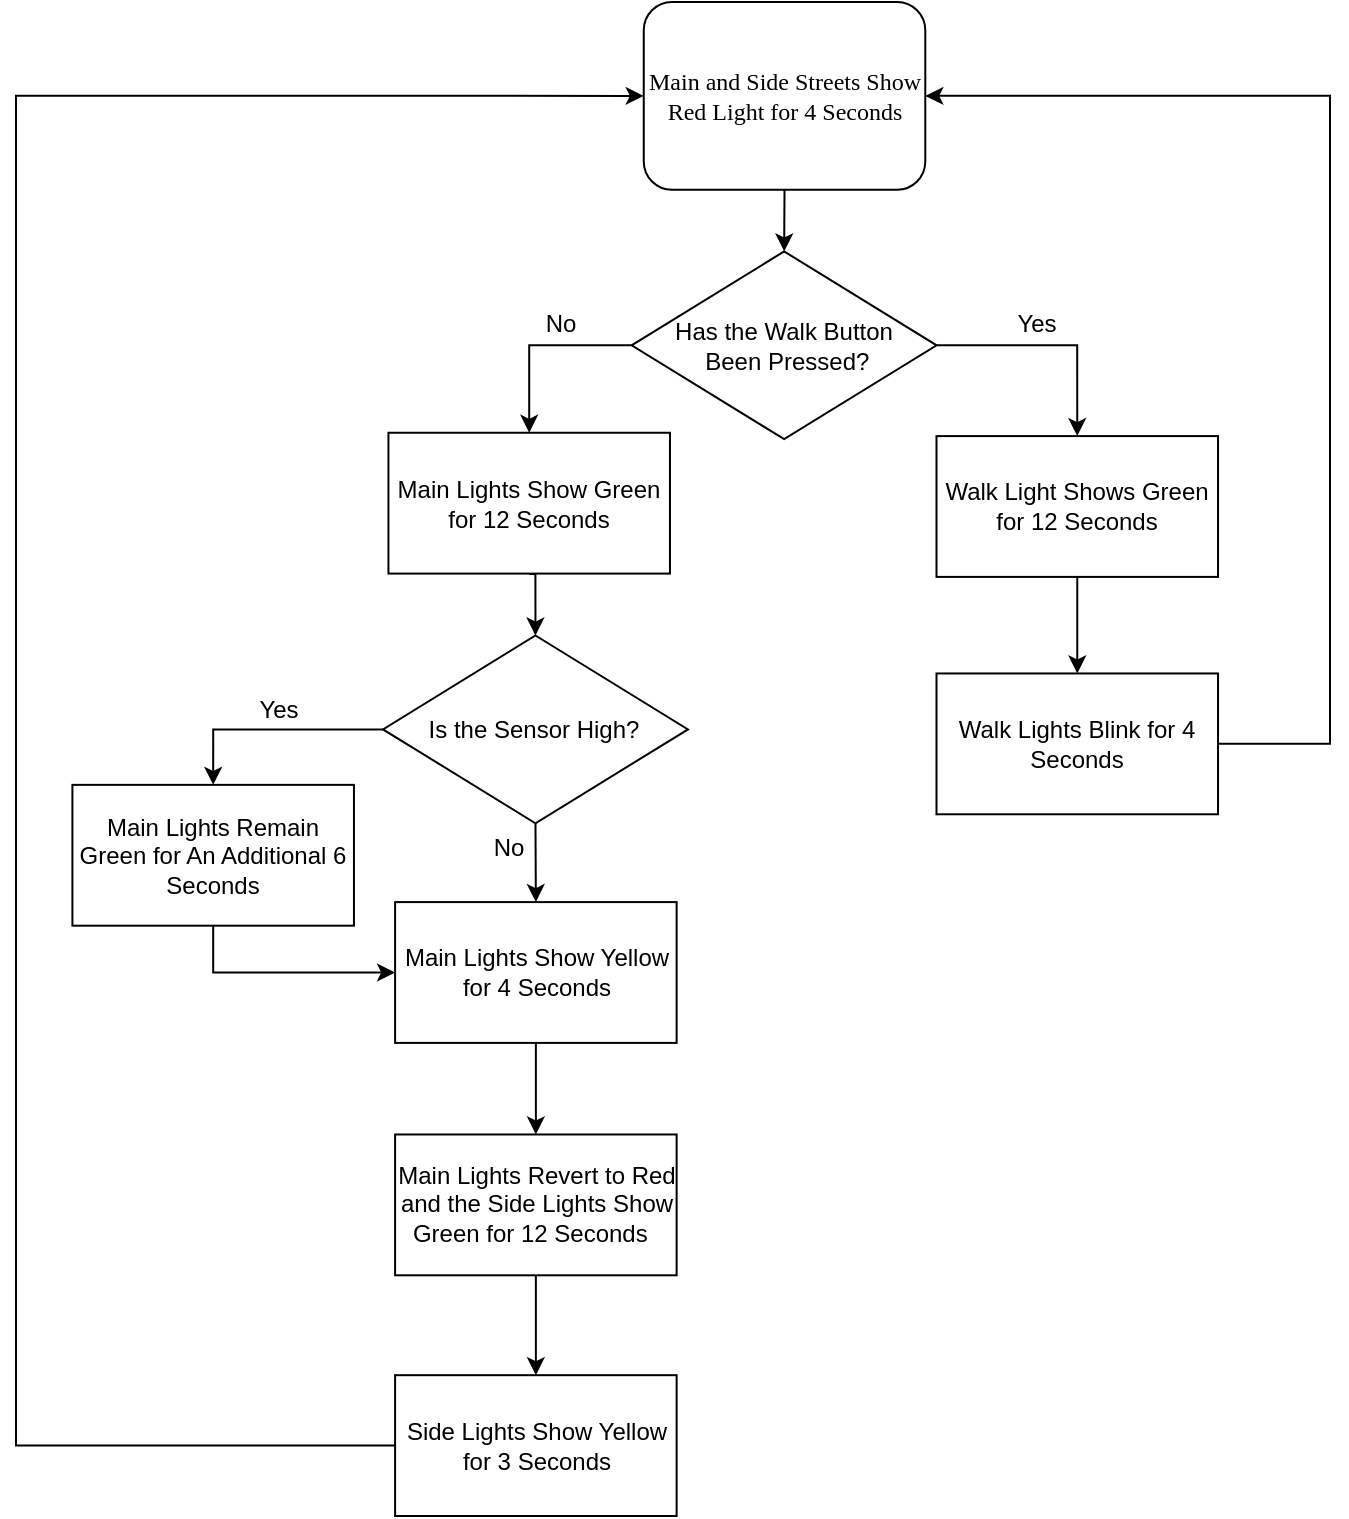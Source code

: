 <mxfile version="10.6.5" type="device"><diagram name="Page-1" id="8ce9d11a-91a2-4d17-14d8-a56ed91bf033"><mxGraphModel dx="528" dy="1634" grid="1" gridSize="10" guides="1" tooltips="1" connect="1" arrows="1" fold="1" page="1" pageScale="1" pageWidth="1100" pageHeight="850" background="#ffffff" math="0" shadow="0"><root><mxCell id="0"/><mxCell id="1" parent="0"/><mxCell id="Q25li4vMUDqWfvWpjTOV-1" value="Main and Side Streets Show Red Light for 4 Seconds" style="rounded=1;whiteSpace=wrap;html=1;shadow=0;labelBackgroundColor=none;strokeColor=#000000;strokeWidth=1;fillColor=#ffffff;fontFamily=Verdana;fontSize=12;fontColor=#000000;align=center;" vertex="1" parent="1"><mxGeometry x="1621.881" y="-821" width="140.767" height="93.877" as="geometry"/></mxCell><mxCell id="Q25li4vMUDqWfvWpjTOV-4" value="Main Lights Show Green for 12 Seconds" style="rounded=0;whiteSpace=wrap;html=1;" vertex="1" parent="1"><mxGeometry x="1494.223" y="-605.62" width="140.767" height="70.408" as="geometry"/></mxCell><mxCell id="Q25li4vMUDqWfvWpjTOV-11" value="Main Lights Show Yellow for 4 Seconds" style="rounded=0;whiteSpace=wrap;html=1;" vertex="1" parent="1"><mxGeometry x="1497.55" y="-370.954" width="140.767" height="70.408" as="geometry"/></mxCell><mxCell id="Q25li4vMUDqWfvWpjTOV-15" value="Main Lights Revert to Red and the Side Lights Show Green for 12 Seconds&amp;nbsp;&amp;nbsp;" style="rounded=0;whiteSpace=wrap;html=1;" vertex="1" parent="1"><mxGeometry x="1497.55" y="-254.759" width="140.767" height="70.408" as="geometry"/></mxCell><mxCell id="Q25li4vMUDqWfvWpjTOV-16" style="edgeStyle=orthogonalEdgeStyle;rounded=0;orthogonalLoop=1;jettySize=auto;html=1;exitX=0.5;exitY=1;exitDx=0;exitDy=0;entryX=0.5;entryY=0;entryDx=0;entryDy=0;" edge="1" parent="1" source="Q25li4vMUDqWfvWpjTOV-11" target="Q25li4vMUDqWfvWpjTOV-15"><mxGeometry relative="1" as="geometry"/></mxCell><mxCell id="Q25li4vMUDqWfvWpjTOV-17" style="edgeStyle=orthogonalEdgeStyle;rounded=0;orthogonalLoop=1;jettySize=auto;html=1;exitX=0.5;exitY=1;exitDx=0;exitDy=0;entryX=0.5;entryY=0;entryDx=0;entryDy=0;" edge="1" parent="1" target="Q25li4vMUDqWfvWpjTOV-18" source="Q25li4vMUDqWfvWpjTOV-15"><mxGeometry relative="1" as="geometry"><mxPoint x="1567.933" y="-156.501" as="sourcePoint"/></mxGeometry></mxCell><mxCell id="Q25li4vMUDqWfvWpjTOV-52" style="edgeStyle=orthogonalEdgeStyle;rounded=0;orthogonalLoop=1;jettySize=auto;html=1;exitX=0;exitY=0.5;exitDx=0;exitDy=0;entryX=0;entryY=0.5;entryDx=0;entryDy=0;" edge="1" parent="1" source="Q25li4vMUDqWfvWpjTOV-18" target="Q25li4vMUDqWfvWpjTOV-1"><mxGeometry relative="1" as="geometry"><Array as="points"><mxPoint x="1308" y="-100"/><mxPoint x="1308" y="-774"/></Array></mxGeometry></mxCell><mxCell id="Q25li4vMUDqWfvWpjTOV-18" value="Side Lights Show Yellow for 3 Seconds" style="rounded=0;whiteSpace=wrap;html=1;" vertex="1" parent="1"><mxGeometry x="1497.55" y="-134.408" width="140.767" height="70.408" as="geometry"/></mxCell><mxCell id="Q25li4vMUDqWfvWpjTOV-26" style="edgeStyle=orthogonalEdgeStyle;rounded=0;orthogonalLoop=1;jettySize=auto;html=1;exitX=0;exitY=0.5;exitDx=0;exitDy=0;entryX=0.5;entryY=0;entryDx=0;entryDy=0;" edge="1" parent="1" source="Q25li4vMUDqWfvWpjTOV-21" target="Q25li4vMUDqWfvWpjTOV-4"><mxGeometry relative="1" as="geometry"><mxPoint x="1574.127" y="-649.737" as="targetPoint"/></mxGeometry></mxCell><mxCell id="Q25li4vMUDqWfvWpjTOV-27" value="No" style="text;html=1;resizable=0;points=[];align=center;verticalAlign=middle;labelBackgroundColor=#ffffff;" vertex="1" connectable="0" parent="Q25li4vMUDqWfvWpjTOV-26"><mxGeometry x="-0.535" y="-1" relative="1" as="geometry"><mxPoint x="-14" y="-10" as="offset"/></mxGeometry></mxCell><mxCell id="Q25li4vMUDqWfvWpjTOV-21" value="Has the Walk Button&lt;br&gt;&amp;nbsp;Been Pressed?" style="rhombus;whiteSpace=wrap;html=1;" vertex="1" parent="1"><mxGeometry x="1615.818" y="-696.294" width="152.498" height="93.877" as="geometry"/></mxCell><mxCell id="Q25li4vMUDqWfvWpjTOV-25" style="edgeStyle=orthogonalEdgeStyle;rounded=0;orthogonalLoop=1;jettySize=auto;html=1;exitX=0.5;exitY=1;exitDx=0;exitDy=0;entryX=0.5;entryY=0;entryDx=0;entryDy=0;" edge="1" parent="1" source="Q25li4vMUDqWfvWpjTOV-1" target="Q25li4vMUDqWfvWpjTOV-21"><mxGeometry relative="1" as="geometry"/></mxCell><mxCell id="Q25li4vMUDqWfvWpjTOV-31" value="Yes" style="text;html=1;resizable=0;points=[];align=center;verticalAlign=middle;labelBackgroundColor=#ffffff;" vertex="1" connectable="0" parent="1"><mxGeometry x="1831.937" y="-650.568" as="geometry"><mxPoint x="-14" y="-10" as="offset"/></mxGeometry></mxCell><mxCell id="Q25li4vMUDqWfvWpjTOV-33" value="Walk Light Shows Green for 12 Seconds" style="rounded=0;whiteSpace=wrap;html=1;" vertex="1" parent="1"><mxGeometry x="1768.25" y="-603.957" width="140.767" height="70.408" as="geometry"/></mxCell><mxCell id="Q25li4vMUDqWfvWpjTOV-50" style="edgeStyle=orthogonalEdgeStyle;rounded=0;orthogonalLoop=1;jettySize=auto;html=1;exitX=1;exitY=0.5;exitDx=0;exitDy=0;entryX=0.5;entryY=0;entryDx=0;entryDy=0;" edge="1" parent="1" source="Q25li4vMUDqWfvWpjTOV-21" target="Q25li4vMUDqWfvWpjTOV-33"><mxGeometry relative="1" as="geometry"/></mxCell><mxCell id="Q25li4vMUDqWfvWpjTOV-53" style="edgeStyle=orthogonalEdgeStyle;rounded=0;orthogonalLoop=1;jettySize=auto;html=1;exitX=1;exitY=0.5;exitDx=0;exitDy=0;entryX=1;entryY=0.5;entryDx=0;entryDy=0;" edge="1" parent="1" source="Q25li4vMUDqWfvWpjTOV-34" target="Q25li4vMUDqWfvWpjTOV-1"><mxGeometry relative="1" as="geometry"><Array as="points"><mxPoint x="1965" y="-450"/><mxPoint x="1965" y="-774"/></Array></mxGeometry></mxCell><mxCell id="Q25li4vMUDqWfvWpjTOV-34" value="Walk Lights Blink for 4 Seconds" style="rounded=0;whiteSpace=wrap;html=1;" vertex="1" parent="1"><mxGeometry x="1768.25" y="-485.268" width="140.767" height="70.408" as="geometry"/></mxCell><mxCell id="Q25li4vMUDqWfvWpjTOV-48" style="edgeStyle=orthogonalEdgeStyle;rounded=0;orthogonalLoop=1;jettySize=auto;html=1;exitX=0.5;exitY=1;exitDx=0;exitDy=0;entryX=0.5;entryY=0;entryDx=0;entryDy=0;" edge="1" parent="1" source="Q25li4vMUDqWfvWpjTOV-33" target="Q25li4vMUDqWfvWpjTOV-34"><mxGeometry relative="1" as="geometry"/></mxCell><mxCell id="Q25li4vMUDqWfvWpjTOV-36" style="edgeStyle=orthogonalEdgeStyle;rounded=0;orthogonalLoop=1;jettySize=auto;html=1;exitX=0.5;exitY=1;exitDx=0;exitDy=0;entryX=0.5;entryY=0;entryDx=0;entryDy=0;" edge="1" parent="1" target="Q25li4vMUDqWfvWpjTOV-37"><mxGeometry relative="1" as="geometry"><mxPoint x="1564.563" y="-535.007" as="sourcePoint"/></mxGeometry></mxCell><mxCell id="Q25li4vMUDqWfvWpjTOV-40" style="edgeStyle=orthogonalEdgeStyle;rounded=0;orthogonalLoop=1;jettySize=auto;html=1;exitX=0.5;exitY=1;exitDx=0;exitDy=0;entryX=0.5;entryY=0;entryDx=0;entryDy=0;" edge="1" parent="1" source="Q25li4vMUDqWfvWpjTOV-37" target="Q25li4vMUDqWfvWpjTOV-11"><mxGeometry relative="1" as="geometry"/></mxCell><mxCell id="Q25li4vMUDqWfvWpjTOV-37" value="Is the Sensor High?" style="rhombus;whiteSpace=wrap;html=1;" vertex="1" parent="1"><mxGeometry x="1491.487" y="-504.247" width="152.498" height="93.877" as="geometry"/></mxCell><mxCell id="Q25li4vMUDqWfvWpjTOV-43" value="No" style="text;html=1;resizable=0;points=[];align=center;verticalAlign=middle;labelBackgroundColor=#ffffff;" vertex="1" connectable="0" parent="1"><mxGeometry x="1567.889" y="-387.854" as="geometry"><mxPoint x="-14" y="-10" as="offset"/></mxGeometry></mxCell><mxCell id="Q25li4vMUDqWfvWpjTOV-45" value="Yes" style="text;html=1;resizable=0;points=[];align=center;verticalAlign=middle;labelBackgroundColor=#ffffff;" vertex="1" connectable="0" parent="1"><mxGeometry x="1452.706" y="-457.274" as="geometry"><mxPoint x="-14" y="-10" as="offset"/></mxGeometry></mxCell><mxCell id="Q25li4vMUDqWfvWpjTOV-47" style="edgeStyle=orthogonalEdgeStyle;rounded=0;orthogonalLoop=1;jettySize=auto;html=1;exitX=0.5;exitY=1;exitDx=0;exitDy=0;entryX=0;entryY=0.5;entryDx=0;entryDy=0;" edge="1" parent="1" source="Q25li4vMUDqWfvWpjTOV-46" target="Q25li4vMUDqWfvWpjTOV-11"><mxGeometry relative="1" as="geometry"><mxPoint x="1348.335" y="-337.972" as="targetPoint"/></mxGeometry></mxCell><mxCell id="Q25li4vMUDqWfvWpjTOV-46" value="Main Lights Remain Green for An Additional 6 Seconds" style="rounded=0;whiteSpace=wrap;html=1;" vertex="1" parent="1"><mxGeometry x="1336.21" y="-429.566" width="140.767" height="70.408" as="geometry"/></mxCell><mxCell id="Q25li4vMUDqWfvWpjTOV-44" style="edgeStyle=orthogonalEdgeStyle;rounded=0;orthogonalLoop=1;jettySize=auto;html=1;exitX=0;exitY=0.5;exitDx=0;exitDy=0;entryX=0.5;entryY=0;entryDx=0;entryDy=0;" edge="1" parent="1" source="Q25li4vMUDqWfvWpjTOV-37" target="Q25li4vMUDqWfvWpjTOV-46"><mxGeometry relative="1" as="geometry"><mxPoint x="1419.441" y="-457.274" as="targetPoint"/></mxGeometry></mxCell></root></mxGraphModel></diagram></mxfile>